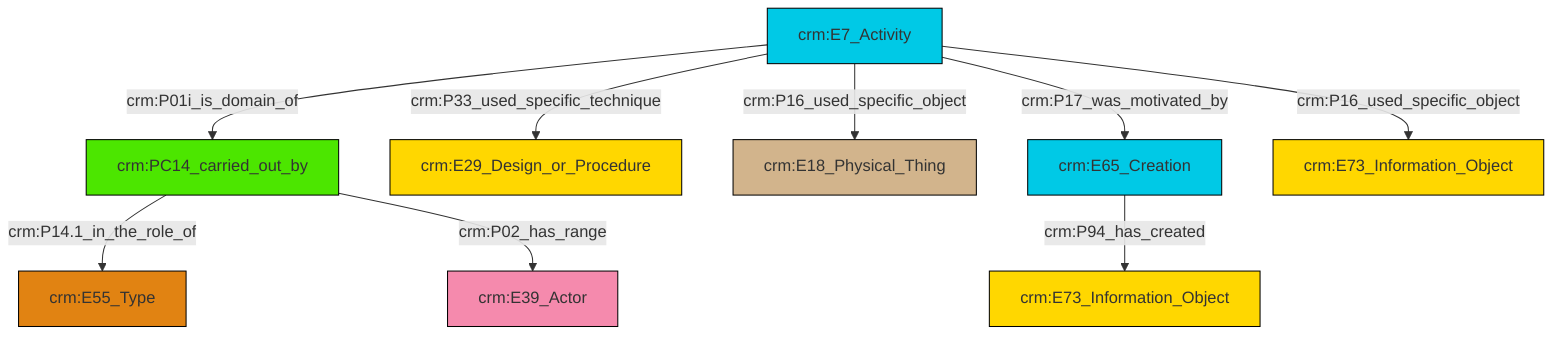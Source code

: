graph TD
classDef Literal fill:#f2f2f2,stroke:#000000;
classDef CRM_Entity fill:#FFFFFF,stroke:#000000;
classDef Temporal_Entity fill:#00C9E6, stroke:#000000;
classDef Type fill:#E18312, stroke:#000000;
classDef Time-Span fill:#2C9C91, stroke:#000000;
classDef Appellation fill:#FFEB7F, stroke:#000000;
classDef Place fill:#008836, stroke:#000000;
classDef Persistent_Item fill:#B266B2, stroke:#000000;
classDef Conceptual_Object fill:#FFD700, stroke:#000000;
classDef Physical_Thing fill:#D2B48C, stroke:#000000;
classDef Actor fill:#f58aad, stroke:#000000;
classDef PC_Classes fill:#4ce600, stroke:#000000;
classDef Multi fill:#cccccc,stroke:#000000;

2["crm:E7_Activity"]:::Temporal_Entity -->|crm:P33_used_specific_technique| 3["crm:E29_Design_or_Procedure"]:::Conceptual_Object
7["crm:PC14_carried_out_by"]:::PC_Classes -->|crm:P14.1_in_the_role_of| 8["crm:E55_Type"]:::Type
0["crm:E65_Creation"]:::Temporal_Entity -->|crm:P94_has_created| 11["crm:E73_Information_Object"]:::Conceptual_Object
2["crm:E7_Activity"]:::Temporal_Entity -->|crm:P16_used_specific_object| 5["crm:E18_Physical_Thing"]:::Physical_Thing
2["crm:E7_Activity"]:::Temporal_Entity -->|crm:P01i_is_domain_of| 7["crm:PC14_carried_out_by"]:::PC_Classes
2["crm:E7_Activity"]:::Temporal_Entity -->|crm:P17_was_motivated_by| 0["crm:E65_Creation"]:::Temporal_Entity
2["crm:E7_Activity"]:::Temporal_Entity -->|crm:P16_used_specific_object| 15["crm:E73_Information_Object"]:::Conceptual_Object
7["crm:PC14_carried_out_by"]:::PC_Classes -->|crm:P02_has_range| 12["crm:E39_Actor"]:::Actor